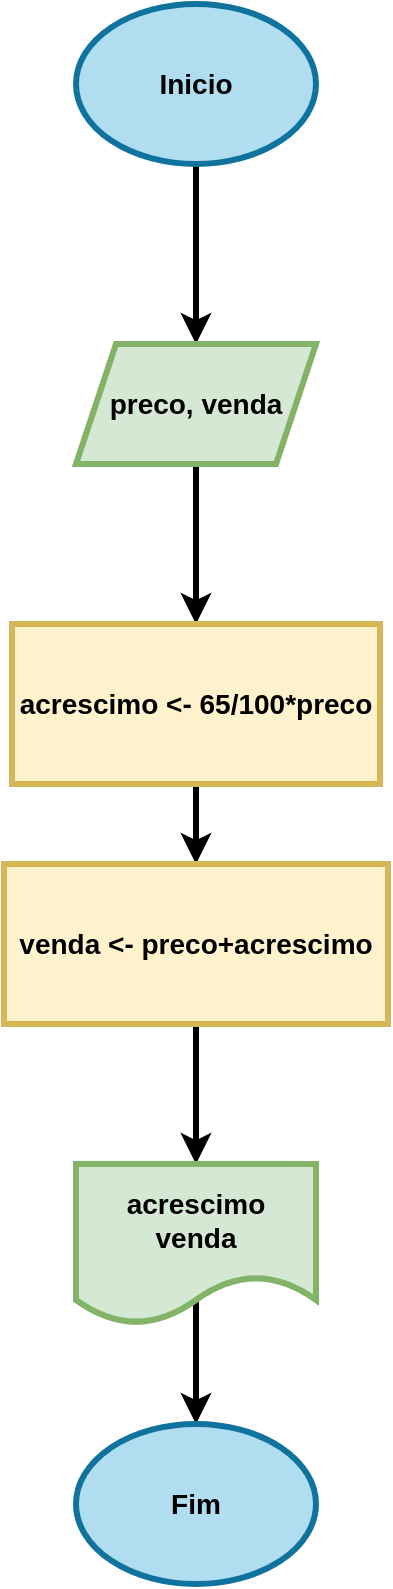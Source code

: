 <mxfile version="21.0.10" type="google"><diagram name="Página-1" id="4bWDanRxI6jmREUlIUVE"><mxGraphModel grid="1" page="1" gridSize="10" guides="1" tooltips="1" connect="1" arrows="1" fold="1" pageScale="1" pageWidth="827" pageHeight="1169" math="0" shadow="0"><root><mxCell id="0"/><mxCell id="1" parent="0"/><mxCell id="pPDYF6bvQ86tkSO_A341-3" value="" style="edgeStyle=orthogonalEdgeStyle;rounded=0;orthogonalLoop=1;jettySize=auto;html=1;strokeWidth=3;fontStyle=1;fontSize=14;" edge="1" parent="1" source="pPDYF6bvQ86tkSO_A341-1" target="pPDYF6bvQ86tkSO_A341-2"><mxGeometry relative="1" as="geometry"/></mxCell><mxCell id="pPDYF6bvQ86tkSO_A341-1" value="Inicio" style="ellipse;whiteSpace=wrap;html=1;fillColor=#b1ddf0;strokeColor=#10739e;strokeWidth=3;fontStyle=1;fontSize=14;" vertex="1" parent="1"><mxGeometry x="354" y="10" width="120" height="80" as="geometry"/></mxCell><mxCell id="pPDYF6bvQ86tkSO_A341-5" value="" style="edgeStyle=orthogonalEdgeStyle;rounded=0;orthogonalLoop=1;jettySize=auto;html=1;strokeWidth=3;fontStyle=1;fontSize=14;" edge="1" parent="1" source="pPDYF6bvQ86tkSO_A341-2" target="pPDYF6bvQ86tkSO_A341-4"><mxGeometry relative="1" as="geometry"/></mxCell><mxCell id="pPDYF6bvQ86tkSO_A341-2" value="preco, venda" style="shape=parallelogram;perimeter=parallelogramPerimeter;whiteSpace=wrap;html=1;fixedSize=1;fillColor=#d5e8d4;strokeColor=#82b366;strokeWidth=3;fontStyle=1;fontSize=14;" vertex="1" parent="1"><mxGeometry x="354" y="180" width="120" height="60" as="geometry"/></mxCell><mxCell id="pPDYF6bvQ86tkSO_A341-7" value="" style="edgeStyle=orthogonalEdgeStyle;rounded=0;orthogonalLoop=1;jettySize=auto;html=1;strokeWidth=3;fontStyle=1;fontSize=14;" edge="1" parent="1" source="pPDYF6bvQ86tkSO_A341-4" target="pPDYF6bvQ86tkSO_A341-6"><mxGeometry relative="1" as="geometry"/></mxCell><mxCell id="pPDYF6bvQ86tkSO_A341-4" value="acrescimo &amp;lt;- 65/100*preco" style="whiteSpace=wrap;html=1;fillColor=#fff2cc;strokeColor=#d6b656;strokeWidth=3;fontStyle=1;fontSize=14;" vertex="1" parent="1"><mxGeometry x="322" y="320" width="184" height="80" as="geometry"/></mxCell><mxCell id="pPDYF6bvQ86tkSO_A341-9" value="" style="edgeStyle=orthogonalEdgeStyle;rounded=0;orthogonalLoop=1;jettySize=auto;html=1;strokeWidth=3;fontStyle=1;fontSize=14;" edge="1" parent="1" source="pPDYF6bvQ86tkSO_A341-6" target="pPDYF6bvQ86tkSO_A341-8"><mxGeometry relative="1" as="geometry"/></mxCell><mxCell id="pPDYF6bvQ86tkSO_A341-6" value="venda &amp;lt;- preco+acrescimo" style="whiteSpace=wrap;html=1;fillColor=#fff2cc;strokeColor=#d6b656;strokeWidth=3;fontStyle=1;fontSize=14;" vertex="1" parent="1"><mxGeometry x="318" y="440" width="192" height="80" as="geometry"/></mxCell><mxCell id="pPDYF6bvQ86tkSO_A341-11" value="" style="edgeStyle=orthogonalEdgeStyle;rounded=0;orthogonalLoop=1;jettySize=auto;html=1;exitX=0.5;exitY=0.925;exitDx=0;exitDy=0;exitPerimeter=0;strokeWidth=3;fontStyle=1;fontSize=14;" edge="1" parent="1" source="pPDYF6bvQ86tkSO_A341-8" target="pPDYF6bvQ86tkSO_A341-10"><mxGeometry relative="1" as="geometry"><Array as="points"><mxPoint x="414" y="650"/><mxPoint x="414" y="650"/></Array></mxGeometry></mxCell><mxCell id="pPDYF6bvQ86tkSO_A341-8" value="acrescimo&lt;br style=&quot;font-size: 14px;&quot;&gt;venda" style="shape=document;whiteSpace=wrap;html=1;boundedLbl=1;fillColor=#d5e8d4;strokeColor=#82b366;strokeWidth=3;fontStyle=1;fontSize=14;" vertex="1" parent="1"><mxGeometry x="354" y="590" width="120" height="80" as="geometry"/></mxCell><mxCell id="pPDYF6bvQ86tkSO_A341-10" value="Fim" style="ellipse;whiteSpace=wrap;html=1;fillColor=#b1ddf0;strokeColor=#10739e;strokeWidth=3;fontStyle=1;fontSize=14;" vertex="1" parent="1"><mxGeometry x="354" y="720" width="120" height="80" as="geometry"/></mxCell></root></mxGraphModel></diagram></mxfile>